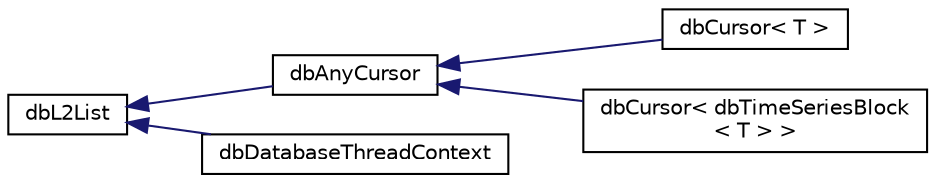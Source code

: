 digraph "Graphical Class Hierarchy"
{
 // INTERACTIVE_SVG=YES
 // LATEX_PDF_SIZE
  edge [fontname="Helvetica",fontsize="10",labelfontname="Helvetica",labelfontsize="10"];
  node [fontname="Helvetica",fontsize="10",shape=record];
  rankdir="LR";
  Node0 [label="dbL2List",height=0.2,width=0.4,color="black", fillcolor="white", style="filled",URL="$classdbL2List.html",tooltip=" "];
  Node0 -> Node1 [dir="back",color="midnightblue",fontsize="10",style="solid",fontname="Helvetica"];
  Node1 [label="dbAnyCursor",height=0.2,width=0.4,color="black", fillcolor="white", style="filled",URL="$classdbAnyCursor.html",tooltip=" "];
  Node1 -> Node2 [dir="back",color="midnightblue",fontsize="10",style="solid",fontname="Helvetica"];
  Node2 [label="dbCursor\< T \>",height=0.2,width=0.4,color="black", fillcolor="white", style="filled",URL="$classdbCursor.html",tooltip=" "];
  Node1 -> Node3 [dir="back",color="midnightblue",fontsize="10",style="solid",fontname="Helvetica"];
  Node3 [label="dbCursor\< dbTimeSeriesBlock\l\< T \> \>",height=0.2,width=0.4,color="black", fillcolor="white", style="filled",URL="$classdbCursor.html",tooltip=" "];
  Node0 -> Node4 [dir="back",color="midnightblue",fontsize="10",style="solid",fontname="Helvetica"];
  Node4 [label="dbDatabaseThreadContext",height=0.2,width=0.4,color="black", fillcolor="white", style="filled",URL="$classdbDatabaseThreadContext.html",tooltip=" "];
}
